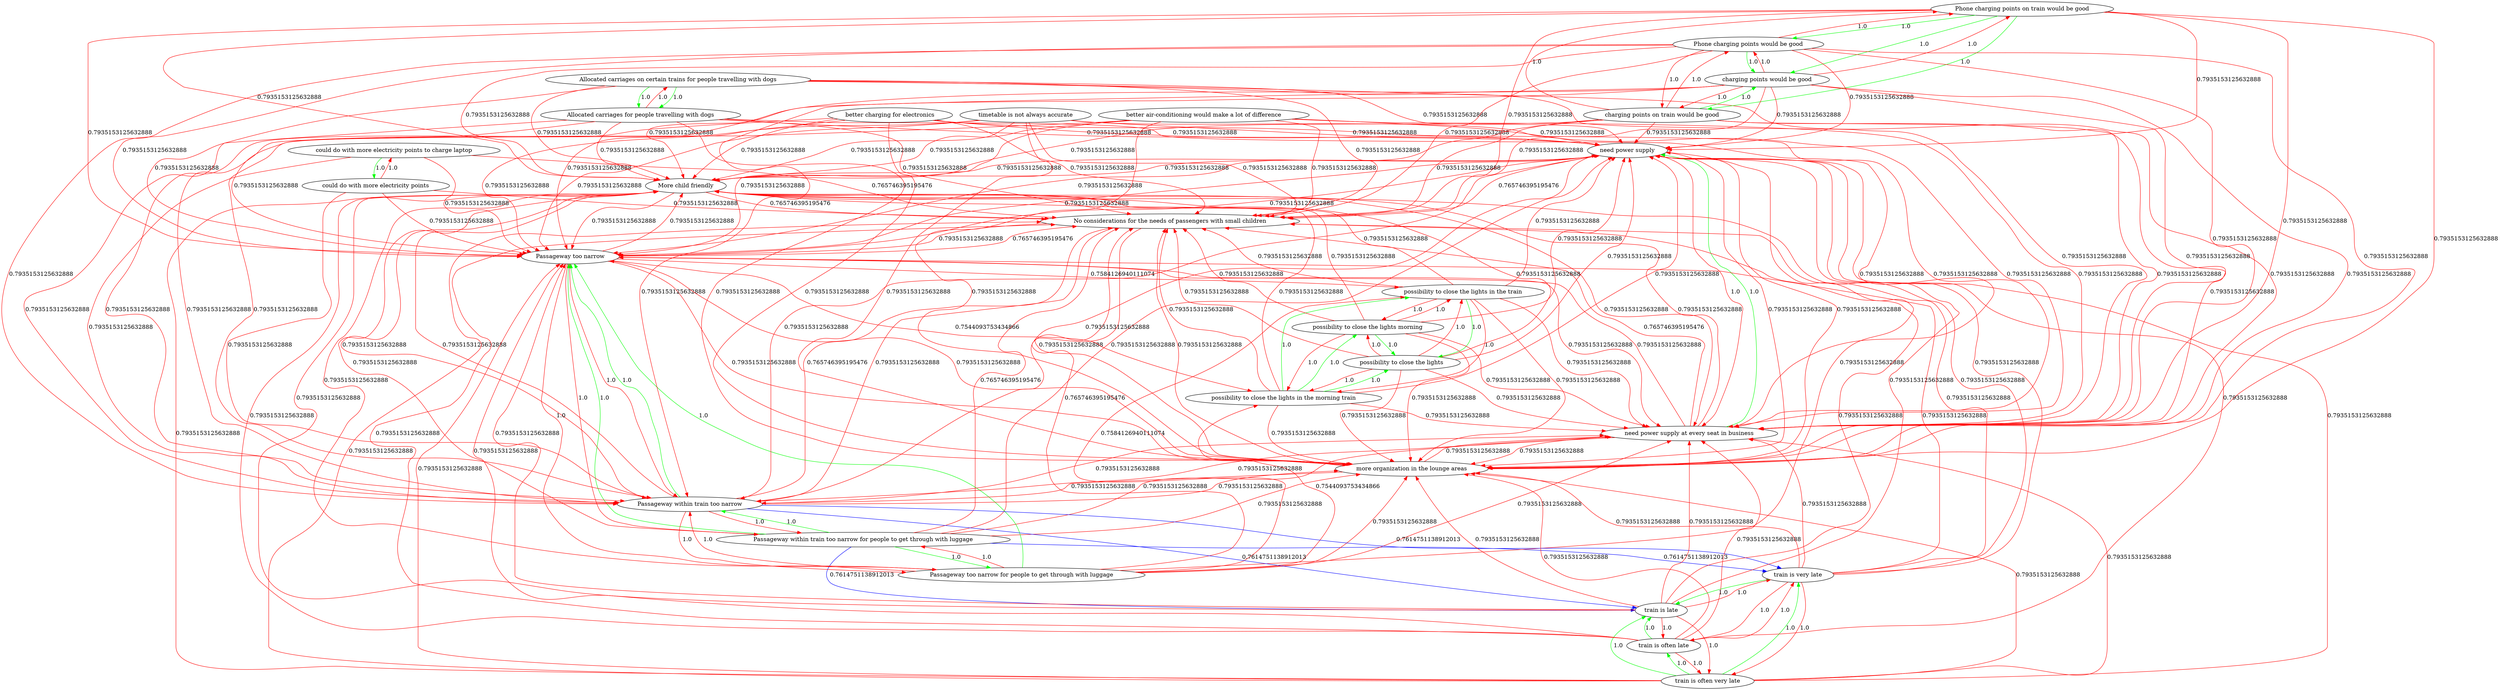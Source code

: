 digraph rawGraph {
"Allocated carriages on certain trains for people travelling with dogs";"Allocated carriages for people travelling with dogs";"More child friendly";"No considerations for the needs of passengers with small children";"Passageway within train too narrow for people to get through with luggage";"Passageway too narrow for people to get through with luggage";"Passageway too narrow";"Passageway within train too narrow";"Phone charging points on train would be good";"Phone charging points would be good";"charging points would be good";"charging points on train would be good";"better air-conditioning would make a lot of difference";"better charging for electronics";"could do with more electricity points to charge laptop";"could do with more electricity points";"more organization in the lounge areas";"need power supply at every seat in business";"need power supply";"possibility to close the lights in the morning train";"possibility to close the lights in the train";"possibility to close the lights";"possibility to close the lights morning";"timetable is not always accurate";"train is often very late";"train is often late";"train is late";"train is very late";"Allocated carriages on certain trains for people travelling with dogs" -> "Allocated carriages for people travelling with dogs" [label=1.0] [color=green]
"Allocated carriages on certain trains for people travelling with dogs" -> "Allocated carriages for people travelling with dogs" [label=1.0] [color=green]
"Allocated carriages for people travelling with dogs" -> "Allocated carriages on certain trains for people travelling with dogs" [label=1.0] [color=red]
"Allocated carriages on certain trains for people travelling with dogs" -> "More child friendly" [label=0.7935153125632888] [color=red]
"Allocated carriages for people travelling with dogs" -> "More child friendly" [label=0.7935153125632888] [color=red]
"Allocated carriages on certain trains for people travelling with dogs" -> "No considerations for the needs of passengers with small children" [label=0.7935153125632888] [color=red]
"Allocated carriages for people travelling with dogs" -> "No considerations for the needs of passengers with small children" [label=0.7935153125632888] [color=red]
"More child friendly" -> "No considerations for the needs of passengers with small children" [label=0.765746395195476] [color=red]
"Passageway within train too narrow for people to get through with luggage" -> "Passageway too narrow for people to get through with luggage" [label=1.0] [color=green]
"Passageway too narrow for people to get through with luggage" -> "Passageway too narrow" [label=1.0] [color=green]
"Passageway within train too narrow for people to get through with luggage" -> "Passageway within train too narrow" [label=1.0] [color=green]
"Passageway within train too narrow" -> "Passageway too narrow" [label=1.0] [color=green]
"Passageway within train too narrow for people to get through with luggage" -> "Passageway too narrow" [label=1.0] [color=green]
"Passageway too narrow for people to get through with luggage" -> "Passageway within train too narrow for people to get through with luggage" [label=1.0] [color=red]
"Passageway too narrow for people to get through with luggage" -> "Passageway within train too narrow" [label=1.0] [color=red]
"Passageway too narrow" -> "Passageway within train too narrow for people to get through with luggage" [label=1.0] [color=red]
"Passageway too narrow" -> "Passageway too narrow for people to get through with luggage" [label=1.0] [color=red]
"Passageway too narrow" -> "Passageway within train too narrow" [label=1.0] [color=red]
"Passageway within train too narrow" -> "Passageway within train too narrow for people to get through with luggage" [label=1.0] [color=red]
"Passageway within train too narrow" -> "Passageway too narrow for people to get through with luggage" [label=1.0] [color=red]
"Allocated carriages on certain trains for people travelling with dogs" -> "Passageway too narrow" [label=0.7935153125632888] [color=red]
"Allocated carriages for people travelling with dogs" -> "Passageway too narrow" [label=0.7935153125632888] [color=red]
"Allocated carriages for people travelling with dogs" -> "Passageway within train too narrow" [label=0.7935153125632888] [color=red]
"More child friendly" -> "Passageway too narrow" [label=0.7935153125632888] [color=red]
"More child friendly" -> "Passageway within train too narrow" [label=0.7935153125632888] [color=red]
"No considerations for the needs of passengers with small children" -> "Passageway too narrow" [label=0.7935153125632888] [color=red]
"No considerations for the needs of passengers with small children" -> "Passageway within train too narrow" [label=0.7935153125632888] [color=red]
"Passageway within train too narrow for people to get through with luggage" -> "More child friendly" [label=0.7935153125632888] [color=red]
"Passageway within train too narrow for people to get through with luggage" -> "No considerations for the needs of passengers with small children" [label=0.765746395195476] [color=red]
"Passageway too narrow for people to get through with luggage" -> "More child friendly" [label=0.7935153125632888] [color=red]
"Passageway too narrow for people to get through with luggage" -> "No considerations for the needs of passengers with small children" [label=0.765746395195476] [color=red]
"Passageway too narrow" -> "More child friendly" [label=0.7935153125632888] [color=red]
"Passageway too narrow" -> "No considerations for the needs of passengers with small children" [label=0.765746395195476] [color=red]
"Passageway within train too narrow" -> "More child friendly" [label=0.7935153125632888] [color=red]
"Passageway within train too narrow" -> "No considerations for the needs of passengers with small children" [label=0.765746395195476] [color=red]
"Phone charging points on train would be good" -> "Phone charging points would be good" [label=1.0] [color=green]
"Phone charging points would be good" -> "charging points would be good" [label=1.0] [color=green]
"Phone charging points on train would be good" -> "charging points on train would be good" [label=1.0] [color=green]
"charging points on train would be good" -> "charging points would be good" [label=1.0] [color=green]
"Phone charging points on train would be good" -> "charging points would be good" [label=1.0] [color=green]
"Phone charging points would be good" -> "Phone charging points on train would be good" [label=1.0] [color=red]
"Phone charging points would be good" -> "charging points on train would be good" [label=1.0] [color=red]
"charging points would be good" -> "Phone charging points on train would be good" [label=1.0] [color=red]
"charging points would be good" -> "Phone charging points would be good" [label=1.0] [color=red]
"charging points would be good" -> "charging points on train would be good" [label=1.0] [color=red]
"charging points on train would be good" -> "Phone charging points on train would be good" [label=1.0] [color=red]
"charging points on train would be good" -> "Phone charging points would be good" [label=1.0] [color=red]
"Phone charging points on train would be good" -> "More child friendly" [label=0.7935153125632888] [color=red]
"Phone charging points on train would be good" -> "No considerations for the needs of passengers with small children" [label=0.7935153125632888] [color=red]
"Phone charging points on train would be good" -> "Passageway too narrow" [label=0.7935153125632888] [color=red]
"Phone charging points would be good" -> "More child friendly" [label=0.7935153125632888] [color=red]
"Phone charging points would be good" -> "No considerations for the needs of passengers with small children" [label=0.7935153125632888] [color=red]
"Phone charging points would be good" -> "Passageway too narrow" [label=0.7935153125632888] [color=red]
"Phone charging points would be good" -> "Passageway within train too narrow" [label=0.7935153125632888] [color=red]
"charging points would be good" -> "More child friendly" [label=0.7935153125632888] [color=red]
"charging points would be good" -> "No considerations for the needs of passengers with small children" [label=0.7935153125632888] [color=red]
"charging points would be good" -> "Passageway too narrow" [label=0.7935153125632888] [color=red]
"charging points would be good" -> "Passageway within train too narrow" [label=0.7935153125632888] [color=red]
"charging points on train would be good" -> "More child friendly" [label=0.7935153125632888] [color=red]
"charging points on train would be good" -> "No considerations for the needs of passengers with small children" [label=0.7935153125632888] [color=red]
"charging points on train would be good" -> "Passageway too narrow" [label=0.7935153125632888] [color=red]
"better air-conditioning would make a lot of difference" -> "More child friendly" [label=0.7935153125632888] [color=red]
"better air-conditioning would make a lot of difference" -> "No considerations for the needs of passengers with small children" [label=0.7935153125632888] [color=red]
"better air-conditioning would make a lot of difference" -> "Passageway too narrow" [label=0.7935153125632888] [color=red]
"better air-conditioning would make a lot of difference" -> "Passageway within train too narrow" [label=0.7935153125632888] [color=red]
"better charging for electronics" -> "More child friendly" [label=0.7935153125632888] [color=red]
"better charging for electronics" -> "No considerations for the needs of passengers with small children" [label=0.7935153125632888] [color=red]
"better charging for electronics" -> "Passageway too narrow" [label=0.7935153125632888] [color=red]
"better charging for electronics" -> "Passageway within train too narrow" [label=0.7935153125632888] [color=red]
"could do with more electricity points to charge laptop" -> "could do with more electricity points" [label=1.0] [color=green]
"could do with more electricity points" -> "could do with more electricity points to charge laptop" [label=1.0] [color=red]
"could do with more electricity points to charge laptop" -> "No considerations for the needs of passengers with small children" [label=0.765746395195476] [color=red]
"could do with more electricity points to charge laptop" -> "Passageway too narrow" [label=0.7935153125632888] [color=red]
"could do with more electricity points to charge laptop" -> "Passageway within train too narrow" [label=0.7935153125632888] [color=red]
"could do with more electricity points" -> "No considerations for the needs of passengers with small children" [label=0.7935153125632888] [color=red]
"could do with more electricity points" -> "Passageway too narrow" [label=0.7935153125632888] [color=red]
"could do with more electricity points" -> "Passageway within train too narrow" [label=0.7935153125632888] [color=red]
"Allocated carriages on certain trains for people travelling with dogs" -> "more organization in the lounge areas" [label=0.7935153125632888] [color=red]
"Allocated carriages for people travelling with dogs" -> "more organization in the lounge areas" [label=0.7935153125632888] [color=red]
"No considerations for the needs of passengers with small children" -> "more organization in the lounge areas" [label=0.7935153125632888] [color=red]
"Passageway within train too narrow for people to get through with luggage" -> "more organization in the lounge areas" [label=0.7935153125632888] [color=red]
"Passageway too narrow for people to get through with luggage" -> "more organization in the lounge areas" [label=0.7935153125632888] [color=red]
"Passageway too narrow" -> "more organization in the lounge areas" [label=0.7935153125632888] [color=red]
"Passageway within train too narrow" -> "more organization in the lounge areas" [label=0.7935153125632888] [color=red]
"Phone charging points on train would be good" -> "more organization in the lounge areas" [label=0.7935153125632888] [color=red]
"Phone charging points would be good" -> "more organization in the lounge areas" [label=0.7935153125632888] [color=red]
"charging points would be good" -> "more organization in the lounge areas" [label=0.7935153125632888] [color=red]
"charging points on train would be good" -> "more organization in the lounge areas" [label=0.7935153125632888] [color=red]
"better air-conditioning would make a lot of difference" -> "more organization in the lounge areas" [label=0.7935153125632888] [color=red]
"better charging for electronics" -> "more organization in the lounge areas" [label=0.7935153125632888] [color=red]
"more organization in the lounge areas" -> "No considerations for the needs of passengers with small children" [label=0.7935153125632888] [color=red]
"more organization in the lounge areas" -> "Passageway too narrow" [label=0.7935153125632888] [color=red]
"more organization in the lounge areas" -> "Passageway within train too narrow" [label=0.7935153125632888] [color=red]
"need power supply at every seat in business" -> "need power supply" [label=1.0] [color=green]
"need power supply" -> "need power supply at every seat in business" [label=1.0] [color=red]
"Allocated carriages on certain trains for people travelling with dogs" -> "need power supply at every seat in business" [label=0.7935153125632888] [color=red]
"Allocated carriages on certain trains for people travelling with dogs" -> "need power supply" [label=0.7935153125632888] [color=red]
"Allocated carriages for people travelling with dogs" -> "need power supply at every seat in business" [label=0.7935153125632888] [color=red]
"Allocated carriages for people travelling with dogs" -> "need power supply" [label=0.7935153125632888] [color=red]
"More child friendly" -> "need power supply at every seat in business" [label=0.7935153125632888] [color=red]
"More child friendly" -> "need power supply" [label=0.7935153125632888] [color=red]
"Passageway within train too narrow for people to get through with luggage" -> "need power supply at every seat in business" [label=0.7935153125632888] [color=red]
"Passageway within train too narrow for people to get through with luggage" -> "need power supply" [label=0.7935153125632888] [color=red]
"Passageway too narrow for people to get through with luggage" -> "need power supply at every seat in business" [label=0.7935153125632888] [color=red]
"Passageway too narrow for people to get through with luggage" -> "need power supply" [label=0.7935153125632888] [color=red]
"Passageway too narrow" -> "need power supply at every seat in business" [label=0.7935153125632888] [color=red]
"Passageway too narrow" -> "need power supply" [label=0.7935153125632888] [color=red]
"Passageway within train too narrow" -> "need power supply at every seat in business" [label=0.7935153125632888] [color=red]
"Passageway within train too narrow" -> "need power supply" [label=0.7935153125632888] [color=red]
"Phone charging points on train would be good" -> "need power supply at every seat in business" [label=0.7935153125632888] [color=red]
"Phone charging points on train would be good" -> "need power supply" [label=0.7935153125632888] [color=red]
"Phone charging points would be good" -> "need power supply at every seat in business" [label=0.7935153125632888] [color=red]
"Phone charging points would be good" -> "need power supply" [label=0.7935153125632888] [color=red]
"charging points would be good" -> "need power supply at every seat in business" [label=0.7935153125632888] [color=red]
"charging points would be good" -> "need power supply" [label=0.7935153125632888] [color=red]
"charging points on train would be good" -> "need power supply at every seat in business" [label=0.7935153125632888] [color=red]
"charging points on train would be good" -> "need power supply" [label=0.7935153125632888] [color=red]
"better air-conditioning would make a lot of difference" -> "need power supply at every seat in business" [label=0.7935153125632888] [color=red]
"better air-conditioning would make a lot of difference" -> "need power supply" [label=0.7935153125632888] [color=red]
"better charging for electronics" -> "need power supply at every seat in business" [label=0.7935153125632888] [color=red]
"better charging for electronics" -> "need power supply" [label=0.7935153125632888] [color=red]
"more organization in the lounge areas" -> "need power supply at every seat in business" [label=0.7935153125632888] [color=red]
"more organization in the lounge areas" -> "need power supply" [label=0.7935153125632888] [color=red]
"need power supply at every seat in business" -> "More child friendly" [label=0.7935153125632888] [color=red]
"need power supply at every seat in business" -> "No considerations for the needs of passengers with small children" [label=0.765746395195476] [color=red]
"need power supply at every seat in business" -> "Passageway too narrow" [label=0.7935153125632888] [color=red]
"need power supply at every seat in business" -> "Passageway within train too narrow" [label=0.7935153125632888] [color=red]
"need power supply at every seat in business" -> "more organization in the lounge areas" [label=0.7935153125632888] [color=red]
"need power supply" -> "More child friendly" [label=0.7935153125632888] [color=red]
"need power supply" -> "No considerations for the needs of passengers with small children" [label=0.765746395195476] [color=red]
"need power supply" -> "Passageway too narrow" [label=0.7935153125632888] [color=red]
"need power supply" -> "Passageway within train too narrow" [label=0.7935153125632888] [color=red]
"need power supply" -> "more organization in the lounge areas" [label=0.7935153125632888] [color=red]
"possibility to close the lights in the morning train" -> "possibility to close the lights in the train" [label=1.0] [color=green]
"possibility to close the lights in the train" -> "possibility to close the lights" [label=1.0] [color=green]
"possibility to close the lights in the morning train" -> "possibility to close the lights morning" [label=1.0] [color=green]
"possibility to close the lights morning" -> "possibility to close the lights" [label=1.0] [color=green]
"possibility to close the lights in the morning train" -> "possibility to close the lights" [label=1.0] [color=green]
"possibility to close the lights in the train" -> "possibility to close the lights in the morning train" [label=1.0] [color=red]
"possibility to close the lights in the train" -> "possibility to close the lights morning" [label=1.0] [color=red]
"possibility to close the lights" -> "possibility to close the lights in the morning train" [label=1.0] [color=red]
"possibility to close the lights" -> "possibility to close the lights in the train" [label=1.0] [color=red]
"possibility to close the lights" -> "possibility to close the lights morning" [label=1.0] [color=red]
"possibility to close the lights morning" -> "possibility to close the lights in the morning train" [label=1.0] [color=red]
"possibility to close the lights morning" -> "possibility to close the lights in the train" [label=1.0] [color=red]
"Passageway too narrow for people to get through with luggage" -> "possibility to close the lights in the morning train" [label=0.7544093753434866] [color=red]
"Passageway too narrow for people to get through with luggage" -> "possibility to close the lights in the train" [label=0.7584126940111074] [color=red]
"Passageway too narrow" -> "possibility to close the lights in the morning train" [label=0.7544093753434866] [color=red]
"Passageway too narrow" -> "possibility to close the lights in the train" [label=0.7584126940111074] [color=red]
"possibility to close the lights in the morning train" -> "More child friendly" [label=0.7935153125632888] [color=red]
"possibility to close the lights in the morning train" -> "No considerations for the needs of passengers with small children" [label=0.7935153125632888] [color=red]
"possibility to close the lights in the morning train" -> "more organization in the lounge areas" [label=0.7935153125632888] [color=red]
"possibility to close the lights in the morning train" -> "need power supply at every seat in business" [label=0.7935153125632888] [color=red]
"possibility to close the lights in the morning train" -> "need power supply" [label=0.7935153125632888] [color=red]
"possibility to close the lights in the train" -> "More child friendly" [label=0.7935153125632888] [color=red]
"possibility to close the lights in the train" -> "No considerations for the needs of passengers with small children" [label=0.7935153125632888] [color=red]
"possibility to close the lights in the train" -> "more organization in the lounge areas" [label=0.7935153125632888] [color=red]
"possibility to close the lights in the train" -> "need power supply at every seat in business" [label=0.7935153125632888] [color=red]
"possibility to close the lights in the train" -> "need power supply" [label=0.7935153125632888] [color=red]
"possibility to close the lights" -> "More child friendly" [label=0.7935153125632888] [color=red]
"possibility to close the lights" -> "No considerations for the needs of passengers with small children" [label=0.7935153125632888] [color=red]
"possibility to close the lights" -> "more organization in the lounge areas" [label=0.7935153125632888] [color=red]
"possibility to close the lights" -> "need power supply at every seat in business" [label=0.7935153125632888] [color=red]
"possibility to close the lights" -> "need power supply" [label=0.7935153125632888] [color=red]
"possibility to close the lights morning" -> "More child friendly" [label=0.7935153125632888] [color=red]
"possibility to close the lights morning" -> "No considerations for the needs of passengers with small children" [label=0.7935153125632888] [color=red]
"possibility to close the lights morning" -> "more organization in the lounge areas" [label=0.7935153125632888] [color=red]
"possibility to close the lights morning" -> "need power supply at every seat in business" [label=0.7935153125632888] [color=red]
"possibility to close the lights morning" -> "need power supply" [label=0.7935153125632888] [color=red]
"timetable is not always accurate" -> "More child friendly" [label=0.7935153125632888] [color=red]
"timetable is not always accurate" -> "No considerations for the needs of passengers with small children" [label=0.7935153125632888] [color=red]
"timetable is not always accurate" -> "Passageway too narrow" [label=0.7935153125632888] [color=red]
"timetable is not always accurate" -> "Passageway within train too narrow" [label=0.7935153125632888] [color=red]
"timetable is not always accurate" -> "more organization in the lounge areas" [label=0.7935153125632888] [color=red]
"timetable is not always accurate" -> "need power supply at every seat in business" [label=0.7935153125632888] [color=red]
"timetable is not always accurate" -> "need power supply" [label=0.7935153125632888] [color=red]
"train is often very late" -> "train is often late" [label=1.0] [color=green]
"train is often late" -> "train is late" [label=1.0] [color=green]
"train is often very late" -> "train is very late" [label=1.0] [color=green]
"train is very late" -> "train is late" [label=1.0] [color=green]
"train is often very late" -> "train is late" [label=1.0] [color=green]
"train is often late" -> "train is often very late" [label=1.0] [color=red]
"train is often late" -> "train is very late" [label=1.0] [color=red]
"train is late" -> "train is often very late" [label=1.0] [color=red]
"train is late" -> "train is often late" [label=1.0] [color=red]
"train is late" -> "train is very late" [label=1.0] [color=red]
"train is very late" -> "train is often very late" [label=1.0] [color=red]
"train is very late" -> "train is often late" [label=1.0] [color=red]
"Passageway within train too narrow for people to get through with luggage" -> "train is very late" [label=0.7614751138912013] [color=blue]
"Passageway within train too narrow" -> "train is very late" [label=0.7614751138912013] [color=blue]
"train is often very late" -> "More child friendly" [label=0.7935153125632888] [color=red]
"train is often very late" -> "No considerations for the needs of passengers with small children" [label=0.7935153125632888] [color=red]
"train is often very late" -> "Passageway too narrow" [label=0.7935153125632888] [color=red]
"train is often very late" -> "more organization in the lounge areas" [label=0.7935153125632888] [color=red]
"train is often very late" -> "need power supply at every seat in business" [label=0.7935153125632888] [color=red]
"train is often very late" -> "need power supply" [label=0.7935153125632888] [color=red]
"train is often late" -> "More child friendly" [label=0.7935153125632888] [color=red]
"train is often late" -> "No considerations for the needs of passengers with small children" [label=0.7935153125632888] [color=red]
"train is often late" -> "Passageway too narrow" [label=0.7935153125632888] [color=red]
"train is often late" -> "more organization in the lounge areas" [label=0.7935153125632888] [color=red]
"train is often late" -> "need power supply at every seat in business" [label=0.7935153125632888] [color=red]
"train is often late" -> "need power supply" [label=0.7935153125632888] [color=red]
"train is late" -> "More child friendly" [label=0.7935153125632888] [color=red]
"train is late" -> "No considerations for the needs of passengers with small children" [label=0.7935153125632888] [color=red]
"train is late" -> "Passageway too narrow" [label=0.7935153125632888] [color=red]
"train is late" -> "more organization in the lounge areas" [label=0.7935153125632888] [color=red]
"train is late" -> "need power supply at every seat in business" [label=0.7935153125632888] [color=red]
"train is late" -> "need power supply" [label=0.7935153125632888] [color=red]
"train is very late" -> "More child friendly" [label=0.7935153125632888] [color=red]
"train is very late" -> "No considerations for the needs of passengers with small children" [label=0.7935153125632888] [color=red]
"train is very late" -> "Passageway too narrow" [label=0.7935153125632888] [color=red]
"train is very late" -> "more organization in the lounge areas" [label=0.7935153125632888] [color=red]
"train is very late" -> "need power supply at every seat in business" [label=0.7935153125632888] [color=red]
"train is very late" -> "need power supply" [label=0.7935153125632888] [color=red]
"Passageway within train too narrow for people to get through with luggage" -> "train is late" [label=0.7614751138912013] [color=blue]
"Passageway within train too narrow" -> "train is late" [label=0.7614751138912013] [color=blue]
}